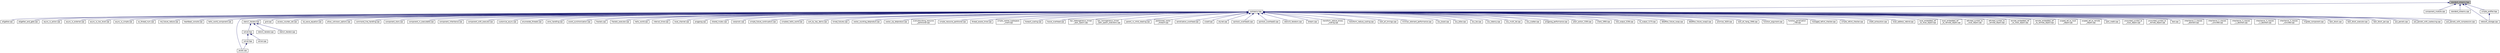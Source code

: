 digraph "standard_streams.hpp"
{
  edge [fontname="Helvetica",fontsize="10",labelfontname="Helvetica",labelfontsize="10"];
  node [fontname="Helvetica",fontsize="10",shape=record];
  Node388 [label="standard_streams.hpp",height=0.2,width=0.4,color="black", fillcolor="grey75", style="filled", fontcolor="black"];
  Node388 -> Node389 [dir="back",color="midnightblue",fontsize="10",style="solid",fontname="Helvetica"];
  Node389 [label="iostreams.hpp",height=0.2,width=0.4,color="black", fillcolor="white", style="filled",URL="$de/d22/iostreams_8hpp.html"];
  Node389 -> Node390 [dir="back",color="midnightblue",fontsize="10",style="solid",fontname="Helvetica"];
  Node390 [label="allgather.cpp",height=0.2,width=0.4,color="black", fillcolor="white", style="filled",URL="$d7/d06/allgather_8cpp.html"];
  Node389 -> Node391 [dir="back",color="midnightblue",fontsize="10",style="solid",fontname="Helvetica"];
  Node391 [label="allgather_and_gate.cpp",height=0.2,width=0.4,color="black", fillcolor="white", style="filled",URL="$d1/d56/allgather__and__gate_8cpp.html"];
  Node389 -> Node392 [dir="back",color="midnightblue",fontsize="10",style="solid",fontname="Helvetica"];
  Node392 [label="async_io_action.cpp",height=0.2,width=0.4,color="black", fillcolor="white", style="filled",URL="$d3/df5/async__io__action_8cpp.html"];
  Node389 -> Node393 [dir="back",color="midnightblue",fontsize="10",style="solid",fontname="Helvetica"];
  Node393 [label="async_io_external.cpp",height=0.2,width=0.4,color="black", fillcolor="white", style="filled",URL="$da/d9a/async__io__external_8cpp.html"];
  Node389 -> Node394 [dir="back",color="midnightblue",fontsize="10",style="solid",fontname="Helvetica"];
  Node394 [label="async_io_low_level.cpp",height=0.2,width=0.4,color="black", fillcolor="white", style="filled",URL="$dc/d10/async__io__low__level_8cpp.html"];
  Node389 -> Node395 [dir="back",color="midnightblue",fontsize="10",style="solid",fontname="Helvetica"];
  Node395 [label="async_io_simple.cpp",height=0.2,width=0.4,color="black", fillcolor="white", style="filled",URL="$da/db7/async__io__simple_8cpp.html"];
  Node389 -> Node396 [dir="back",color="midnightblue",fontsize="10",style="solid",fontname="Helvetica"];
  Node396 [label="os_thread_num.cpp",height=0.2,width=0.4,color="black", fillcolor="white", style="filled",URL="$d2/dfb/os__thread__num_8cpp.html"];
  Node389 -> Node397 [dir="back",color="midnightblue",fontsize="10",style="solid",fontname="Helvetica"];
  Node397 [label="rnd_future_reduce.cpp",height=0.2,width=0.4,color="black", fillcolor="white", style="filled",URL="$d1/db5/rnd__future__reduce_8cpp.html"];
  Node389 -> Node398 [dir="back",color="midnightblue",fontsize="10",style="solid",fontname="Helvetica"];
  Node398 [label="heartbeat_console.cpp",height=0.2,width=0.4,color="black", fillcolor="white", style="filled",URL="$da/de8/heartbeat__console_8cpp.html"];
  Node389 -> Node399 [dir="back",color="midnightblue",fontsize="10",style="solid",fontname="Helvetica"];
  Node399 [label="hello_world_component.cpp",height=0.2,width=0.4,color="black", fillcolor="white", style="filled",URL="$d8/daa/hello__world__component_8cpp.html"];
  Node389 -> Node400 [dir="back",color="midnightblue",fontsize="10",style="solid",fontname="Helvetica"];
  Node400 [label="jacobi.cpp",height=0.2,width=0.4,color="black", fillcolor="white", style="filled",URL="$d2/d27/jacobi_8cpp.html"];
  Node389 -> Node401 [dir="back",color="midnightblue",fontsize="10",style="solid",fontname="Helvetica"];
  Node401 [label="stencil_iterator.hpp",height=0.2,width=0.4,color="black", fillcolor="white", style="filled",URL="$dc/d5c/server_2stencil__iterator_8hpp.html"];
  Node401 -> Node402 [dir="back",color="midnightblue",fontsize="10",style="solid",fontname="Helvetica"];
  Node402 [label="solver.hpp",height=0.2,width=0.4,color="black", fillcolor="white", style="filled",URL="$db/d9a/server_2solver_8hpp.html"];
  Node402 -> Node403 [dir="back",color="midnightblue",fontsize="10",style="solid",fontname="Helvetica"];
  Node403 [label="solver.hpp",height=0.2,width=0.4,color="black", fillcolor="white", style="filled",URL="$d2/d1c/solver_8hpp.html"];
  Node403 -> Node400 [dir="back",color="midnightblue",fontsize="10",style="solid",fontname="Helvetica"];
  Node402 -> Node404 [dir="back",color="midnightblue",fontsize="10",style="solid",fontname="Helvetica"];
  Node404 [label="solver.cpp",height=0.2,width=0.4,color="black", fillcolor="white", style="filled",URL="$d6/d94/solver_8cpp.html"];
  Node401 -> Node405 [dir="back",color="midnightblue",fontsize="10",style="solid",fontname="Helvetica"];
  Node405 [label="stencil_iterator.cpp",height=0.2,width=0.4,color="black", fillcolor="white", style="filled",URL="$d6/de1/server_2stencil__iterator_8cpp.html"];
  Node401 -> Node406 [dir="back",color="midnightblue",fontsize="10",style="solid",fontname="Helvetica"];
  Node406 [label="stencil_iterator.cpp",height=0.2,width=0.4,color="black", fillcolor="white", style="filled",URL="$d7/d71/stencil__iterator_8cpp.html"];
  Node389 -> Node407 [dir="back",color="midnightblue",fontsize="10",style="solid",fontname="Helvetica"];
  Node407 [label="grid.cpp",height=0.2,width=0.4,color="black", fillcolor="white", style="filled",URL="$d6/d1b/jacobi__component_2grid_8cpp.html"];
  Node389 -> Node408 [dir="back",color="midnightblue",fontsize="10",style="solid",fontname="Helvetica"];
  Node408 [label="access_counter_set.cpp",height=0.2,width=0.4,color="black", fillcolor="white", style="filled",URL="$dc/d52/access__counter__set_8cpp.html"];
  Node389 -> Node409 [dir="back",color="midnightblue",fontsize="10",style="solid",fontname="Helvetica"];
  Node409 [label="1d_wave_equation.cpp",height=0.2,width=0.4,color="black", fillcolor="white", style="filled",URL="$da/dab/1d__wave__equation_8cpp.html"];
  Node389 -> Node410 [dir="back",color="midnightblue",fontsize="10",style="solid",fontname="Helvetica"];
  Node410 [label="allow_unknown_options.cpp",height=0.2,width=0.4,color="black", fillcolor="white", style="filled",URL="$d9/dc9/allow__unknown__options_8cpp.html"];
  Node389 -> Node411 [dir="back",color="midnightblue",fontsize="10",style="solid",fontname="Helvetica"];
  Node411 [label="command_line_handling.cpp",height=0.2,width=0.4,color="black", fillcolor="white", style="filled",URL="$d4/d05/examples_2quickstart_2command__line__handling_8cpp.html"];
  Node389 -> Node412 [dir="back",color="midnightblue",fontsize="10",style="solid",fontname="Helvetica"];
  Node412 [label="component_ctors.cpp",height=0.2,width=0.4,color="black", fillcolor="white", style="filled",URL="$d3/d2a/component__ctors_8cpp.html"];
  Node389 -> Node413 [dir="back",color="midnightblue",fontsize="10",style="solid",fontname="Helvetica"];
  Node413 [label="component_in_executable.cpp",height=0.2,width=0.4,color="black", fillcolor="white", style="filled",URL="$d8/d4b/component__in__executable_8cpp.html"];
  Node389 -> Node414 [dir="back",color="midnightblue",fontsize="10",style="solid",fontname="Helvetica"];
  Node414 [label="component_inheritance.cpp",height=0.2,width=0.4,color="black", fillcolor="white", style="filled",URL="$d8/d55/component__inheritance_8cpp.html"];
  Node389 -> Node415 [dir="back",color="midnightblue",fontsize="10",style="solid",fontname="Helvetica"];
  Node415 [label="component_with_executor.cpp",height=0.2,width=0.4,color="black", fillcolor="white", style="filled",URL="$d4/d20/component__with__executor_8cpp.html"];
  Node389 -> Node416 [dir="back",color="midnightblue",fontsize="10",style="solid",fontname="Helvetica"];
  Node416 [label="customize_async.cpp",height=0.2,width=0.4,color="black", fillcolor="white", style="filled",URL="$d0/d82/customize__async_8cpp.html"];
  Node389 -> Node417 [dir="back",color="midnightblue",fontsize="10",style="solid",fontname="Helvetica"];
  Node417 [label="enumerate_threads.cpp",height=0.2,width=0.4,color="black", fillcolor="white", style="filled",URL="$d3/dd4/enumerate__threads_8cpp.html"];
  Node389 -> Node418 [dir="back",color="midnightblue",fontsize="10",style="solid",fontname="Helvetica"];
  Node418 [label="error_handling.cpp",height=0.2,width=0.4,color="black", fillcolor="white", style="filled",URL="$d9/d96/error__handling_8cpp.html"];
  Node389 -> Node419 [dir="back",color="midnightblue",fontsize="10",style="solid",fontname="Helvetica"];
  Node419 [label="event_synchronization.cpp",height=0.2,width=0.4,color="black", fillcolor="white", style="filled",URL="$d0/d35/event__synchronization_8cpp.html"];
  Node389 -> Node420 [dir="back",color="midnightblue",fontsize="10",style="solid",fontname="Helvetica"];
  Node420 [label="fractals.cpp",height=0.2,width=0.4,color="black", fillcolor="white", style="filled",URL="$d8/d58/fractals_8cpp.html"];
  Node389 -> Node421 [dir="back",color="midnightblue",fontsize="10",style="solid",fontname="Helvetica"];
  Node421 [label="fractals_executor.cpp",height=0.2,width=0.4,color="black", fillcolor="white", style="filled",URL="$d9/da9/fractals__executor_8cpp.html"];
  Node389 -> Node422 [dir="back",color="midnightblue",fontsize="10",style="solid",fontname="Helvetica"];
  Node422 [label="hello_world.cpp",height=0.2,width=0.4,color="black", fillcolor="white", style="filled",URL="$d0/d67/hello__world_8cpp.html"];
  Node389 -> Node423 [dir="back",color="midnightblue",fontsize="10",style="solid",fontname="Helvetica"];
  Node423 [label="interval_timer.cpp",height=0.2,width=0.4,color="black", fillcolor="white", style="filled",URL="$de/df1/examples_2quickstart_2interval__timer_8cpp.html"];
  Node389 -> Node424 [dir="back",color="midnightblue",fontsize="10",style="solid",fontname="Helvetica"];
  Node424 [label="local_channel.cpp",height=0.2,width=0.4,color="black", fillcolor="white", style="filled",URL="$d0/d3e/local__channel_8cpp.html"];
  Node389 -> Node425 [dir="back",color="midnightblue",fontsize="10",style="solid",fontname="Helvetica"];
  Node425 [label="pingpong.cpp",height=0.2,width=0.4,color="black", fillcolor="white", style="filled",URL="$dd/d4d/pingpong_8cpp.html"];
  Node389 -> Node426 [dir="back",color="midnightblue",fontsize="10",style="solid",fontname="Helvetica"];
  Node426 [label="shared_mutex.cpp",height=0.2,width=0.4,color="black", fillcolor="white", style="filled",URL="$da/d0b/shared__mutex_8cpp.html"];
  Node389 -> Node427 [dir="back",color="midnightblue",fontsize="10",style="solid",fontname="Helvetica"];
  Node427 [label="sierpinski.cpp",height=0.2,width=0.4,color="black", fillcolor="white", style="filled",URL="$d3/d7e/sierpinski_8cpp.html"];
  Node389 -> Node428 [dir="back",color="midnightblue",fontsize="10",style="solid",fontname="Helvetica"];
  Node428 [label="simple_future_continuation.cpp",height=0.2,width=0.4,color="black", fillcolor="white", style="filled",URL="$d8/d3c/simple__future__continuation_8cpp.html"];
  Node389 -> Node429 [dir="back",color="midnightblue",fontsize="10",style="solid",fontname="Helvetica"];
  Node429 [label="simplest_hello_world.cpp",height=0.2,width=0.4,color="black", fillcolor="white", style="filled",URL="$d7/ddc/simplest__hello__world_8cpp.html"];
  Node389 -> Node430 [dir="back",color="midnightblue",fontsize="10",style="solid",fontname="Helvetica"];
  Node430 [label="sort_by_key_demo.cpp",height=0.2,width=0.4,color="black", fillcolor="white", style="filled",URL="$da/d20/sort__by__key__demo_8cpp.html"];
  Node389 -> Node431 [dir="back",color="midnightblue",fontsize="10",style="solid",fontname="Helvetica"];
  Node431 [label="timed_futures.cpp",height=0.2,width=0.4,color="black", fillcolor="white", style="filled",URL="$d6/d8d/timed__futures_8cpp.html"];
  Node389 -> Node432 [dir="back",color="midnightblue",fontsize="10",style="solid",fontname="Helvetica"];
  Node432 [label="vector_counting_dotproduct.cpp",height=0.2,width=0.4,color="black", fillcolor="white", style="filled",URL="$df/de9/vector__counting__dotproduct_8cpp.html"];
  Node389 -> Node433 [dir="back",color="midnightblue",fontsize="10",style="solid",fontname="Helvetica"];
  Node433 [label="vector_zip_dotproduct.cpp",height=0.2,width=0.4,color="black", fillcolor="white", style="filled",URL="$dc/d18/vector__zip__dotproduct_8cpp.html"];
  Node389 -> Node434 [dir="back",color="midnightblue",fontsize="10",style="solid",fontname="Helvetica"];
  Node434 [label="oversubscribing_resource\l_partitioner.cpp",height=0.2,width=0.4,color="black", fillcolor="white", style="filled",URL="$dd/dee/oversubscribing__resource__partitioner_8cpp.html"];
  Node389 -> Node435 [dir="back",color="midnightblue",fontsize="10",style="solid",fontname="Helvetica"];
  Node435 [label="simple_resource_partitioner.cpp",height=0.2,width=0.4,color="black", fillcolor="white", style="filled",URL="$d5/df9/simple__resource__partitioner_8cpp.html"];
  Node389 -> Node436 [dir="back",color="midnightblue",fontsize="10",style="solid",fontname="Helvetica"];
  Node436 [label="thread_aware_timer.cpp",height=0.2,width=0.4,color="black", fillcolor="white", style="filled",URL="$df/d11/examples_2thread__aware__timer_2thread__aware__timer_8cpp.html"];
  Node389 -> Node437 [dir="back",color="midnightblue",fontsize="10",style="solid",fontname="Helvetica"];
  Node437 [label="simple_central_tuplespace\l_client.cpp",height=0.2,width=0.4,color="black", fillcolor="white", style="filled",URL="$d1/d7b/simple__central__tuplespace__client_8cpp.html"];
  Node389 -> Node438 [dir="back",color="midnightblue",fontsize="10",style="solid",fontname="Helvetica"];
  Node438 [label="foreach_scaling.cpp",height=0.2,width=0.4,color="black", fillcolor="white", style="filled",URL="$d4/d94/foreach__scaling_8cpp.html"];
  Node389 -> Node439 [dir="back",color="midnightblue",fontsize="10",style="solid",fontname="Helvetica"];
  Node439 [label="future_overhead.cpp",height=0.2,width=0.4,color="black", fillcolor="white", style="filled",URL="$d3/d79/future__overhead_8cpp.html"];
  Node389 -> Node440 [dir="back",color="midnightblue",fontsize="10",style="solid",fontname="Helvetica"];
  Node440 [label="hpx_heterogeneous_timed\l_task_spawn.cpp",height=0.2,width=0.4,color="black", fillcolor="white", style="filled",URL="$dd/d27/hpx__heterogeneous__timed__task__spawn_8cpp.html"];
  Node389 -> Node441 [dir="back",color="midnightblue",fontsize="10",style="solid",fontname="Helvetica"];
  Node441 [label="hpx_homogeneous_timed\l_task_spawn_executors.cpp",height=0.2,width=0.4,color="black", fillcolor="white", style="filled",URL="$d1/d3b/hpx__homogeneous__timed__task__spawn__executors_8cpp.html"];
  Node389 -> Node442 [dir="back",color="midnightblue",fontsize="10",style="solid",fontname="Helvetica"];
  Node442 [label="parent_vs_child_stealing.cpp",height=0.2,width=0.4,color="black", fillcolor="white", style="filled",URL="$d2/d07/parent__vs__child__stealing_8cpp.html"];
  Node389 -> Node443 [dir="back",color="midnightblue",fontsize="10",style="solid",fontname="Helvetica"];
  Node443 [label="partitioned_vector\l_foreach.cpp",height=0.2,width=0.4,color="black", fillcolor="white", style="filled",URL="$df/d5f/partitioned__vector__foreach_8cpp.html"];
  Node389 -> Node444 [dir="back",color="midnightblue",fontsize="10",style="solid",fontname="Helvetica"];
  Node444 [label="serialization_overhead.cpp",height=0.2,width=0.4,color="black", fillcolor="white", style="filled",URL="$d3/df8/serialization__overhead_8cpp.html"];
  Node389 -> Node445 [dir="back",color="midnightblue",fontsize="10",style="solid",fontname="Helvetica"];
  Node445 [label="sizeof.cpp",height=0.2,width=0.4,color="black", fillcolor="white", style="filled",URL="$d3/d0f/sizeof_8cpp.html"];
  Node389 -> Node446 [dir="back",color="midnightblue",fontsize="10",style="solid",fontname="Helvetica"];
  Node446 [label="skynet.cpp",height=0.2,width=0.4,color="black", fillcolor="white", style="filled",URL="$d0/dc3/skynet_8cpp.html"];
  Node389 -> Node447 [dir="back",color="midnightblue",fontsize="10",style="solid",fontname="Helvetica"];
  Node447 [label="spinlock_overhead1.cpp",height=0.2,width=0.4,color="black", fillcolor="white", style="filled",URL="$d0/d32/spinlock__overhead1_8cpp.html"];
  Node389 -> Node448 [dir="back",color="midnightblue",fontsize="10",style="solid",fontname="Helvetica"];
  Node448 [label="spinlock_overhead2.cpp",height=0.2,width=0.4,color="black", fillcolor="white", style="filled",URL="$de/d55/spinlock__overhead2_8cpp.html"];
  Node389 -> Node449 [dir="back",color="midnightblue",fontsize="10",style="solid",fontname="Helvetica"];
  Node449 [label="stencil3_iterators.cpp",height=0.2,width=0.4,color="black", fillcolor="white", style="filled",URL="$db/d9e/stencil3__iterators_8cpp.html"];
  Node389 -> Node450 [dir="back",color="midnightblue",fontsize="10",style="solid",fontname="Helvetica"];
  Node450 [label="stream.cpp",height=0.2,width=0.4,color="black", fillcolor="white", style="filled",URL="$da/d5f/stream_8cpp.html"];
  Node389 -> Node451 [dir="back",color="midnightblue",fontsize="10",style="solid",fontname="Helvetica"];
  Node451 [label="transform_reduce_binary\l_scaling.cpp",height=0.2,width=0.4,color="black", fillcolor="white", style="filled",URL="$d1/dae/transform__reduce__binary__scaling_8cpp.html"];
  Node389 -> Node452 [dir="back",color="midnightblue",fontsize="10",style="solid",fontname="Helvetica"];
  Node452 [label="transform_reduce_scaling.cpp",height=0.2,width=0.4,color="black", fillcolor="white", style="filled",URL="$db/d2a/transform__reduce__scaling_8cpp.html"];
  Node389 -> Node453 [dir="back",color="midnightblue",fontsize="10",style="solid",fontname="Helvetica"];
  Node453 [label="wait_all_timings.cpp",height=0.2,width=0.4,color="black", fillcolor="white", style="filled",URL="$d5/da1/wait__all__timings_8cpp.html"];
  Node389 -> Node454 [dir="back",color="midnightblue",fontsize="10",style="solid",fontname="Helvetica"];
  Node454 [label="minmax_element_performance.cpp",height=0.2,width=0.4,color="black", fillcolor="white", style="filled",URL="$d9/d93/minmax__element__performance_8cpp.html"];
  Node389 -> Node455 [dir="back",color="midnightblue",fontsize="10",style="solid",fontname="Helvetica"];
  Node455 [label="osu_bcast.cpp",height=0.2,width=0.4,color="black", fillcolor="white", style="filled",URL="$d3/dca/osu__bcast_8cpp.html"];
  Node389 -> Node456 [dir="back",color="midnightblue",fontsize="10",style="solid",fontname="Helvetica"];
  Node456 [label="osu_bibw.cpp",height=0.2,width=0.4,color="black", fillcolor="white", style="filled",URL="$d2/d04/osu__bibw_8cpp.html"];
  Node389 -> Node457 [dir="back",color="midnightblue",fontsize="10",style="solid",fontname="Helvetica"];
  Node457 [label="osu_bw.cpp",height=0.2,width=0.4,color="black", fillcolor="white", style="filled",URL="$d4/d20/osu__bw_8cpp.html"];
  Node389 -> Node458 [dir="back",color="midnightblue",fontsize="10",style="solid",fontname="Helvetica"];
  Node458 [label="osu_latency.cpp",height=0.2,width=0.4,color="black", fillcolor="white", style="filled",URL="$df/d58/osu__latency_8cpp.html"];
  Node389 -> Node459 [dir="back",color="midnightblue",fontsize="10",style="solid",fontname="Helvetica"];
  Node459 [label="osu_multi_lat.cpp",height=0.2,width=0.4,color="black", fillcolor="white", style="filled",URL="$d7/d91/osu__multi__lat_8cpp.html"];
  Node389 -> Node460 [dir="back",color="midnightblue",fontsize="10",style="solid",fontname="Helvetica"];
  Node460 [label="osu_scatter.cpp",height=0.2,width=0.4,color="black", fillcolor="white", style="filled",URL="$d4/d4c/osu__scatter_8cpp.html"];
  Node389 -> Node461 [dir="back",color="midnightblue",fontsize="10",style="solid",fontname="Helvetica"];
  Node461 [label="pingpong_performance.cpp",height=0.2,width=0.4,color="black", fillcolor="white", style="filled",URL="$de/d03/pingpong__performance_8cpp.html"];
  Node389 -> Node462 [dir="back",color="midnightblue",fontsize="10",style="solid",fontname="Helvetica"];
  Node462 [label="plain_action_1330.cpp",height=0.2,width=0.4,color="black", fillcolor="white", style="filled",URL="$d4/def/plain__action__1330_8cpp.html"];
  Node389 -> Node463 [dir="back",color="midnightblue",fontsize="10",style="solid",fontname="Helvetica"];
  Node463 [label="client_1950.cpp",height=0.2,width=0.4,color="black", fillcolor="white", style="filled",URL="$d0/d79/client__1950_8cpp.html"];
  Node389 -> Node464 [dir="back",color="midnightblue",fontsize="10",style="solid",fontname="Helvetica"];
  Node464 [label="lost_output_2236.cpp",height=0.2,width=0.4,color="black", fillcolor="white", style="filled",URL="$db/dd0/lost__output__2236_8cpp.html"];
  Node389 -> Node465 [dir="back",color="midnightblue",fontsize="10",style="solid",fontname="Helvetica"];
  Node465 [label="no_output_1173.cpp",height=0.2,width=0.4,color="black", fillcolor="white", style="filled",URL="$de/d67/no__output__1173_8cpp.html"];
  Node389 -> Node466 [dir="back",color="midnightblue",fontsize="10",style="solid",fontname="Helvetica"];
  Node466 [label="dataflow_future_swap.cpp",height=0.2,width=0.4,color="black", fillcolor="white", style="filled",URL="$dc/d8c/dataflow__future__swap_8cpp.html"];
  Node389 -> Node467 [dir="back",color="midnightblue",fontsize="10",style="solid",fontname="Helvetica"];
  Node467 [label="dataflow_future_swap2.cpp",height=0.2,width=0.4,color="black", fillcolor="white", style="filled",URL="$d1/db3/dataflow__future__swap2_8cpp.html"];
  Node389 -> Node468 [dir="back",color="midnightblue",fontsize="10",style="solid",fontname="Helvetica"];
  Node468 [label="promise_1620.cpp",height=0.2,width=0.4,color="black", fillcolor="white", style="filled",URL="$d2/d67/promise__1620_8cpp.html"];
  Node389 -> Node469 [dir="back",color="midnightblue",fontsize="10",style="solid",fontname="Helvetica"];
  Node469 [label="wait_all_hang_1946.cpp",height=0.2,width=0.4,color="black", fillcolor="white", style="filled",URL="$d5/d69/wait__all__hang__1946_8cpp.html"];
  Node389 -> Node470 [dir="back",color="midnightblue",fontsize="10",style="solid",fontname="Helvetica"];
  Node470 [label="function_argument.cpp",height=0.2,width=0.4,color="black", fillcolor="white", style="filled",URL="$db/da3/function__argument_8cpp.html"];
  Node389 -> Node471 [dir="back",color="midnightblue",fontsize="10",style="solid",fontname="Helvetica"];
  Node471 [label="function_serialization\l_728.cpp",height=0.2,width=0.4,color="black", fillcolor="white", style="filled",URL="$d8/db1/function__serialization__728_8cpp.html"];
  Node389 -> Node472 [dir="back",color="midnightblue",fontsize="10",style="solid",fontname="Helvetica"];
  Node472 [label="managed_refcnt_checker.cpp",height=0.2,width=0.4,color="black", fillcolor="white", style="filled",URL="$d7/d11/server_2managed__refcnt__checker_8cpp.html"];
  Node389 -> Node473 [dir="back",color="midnightblue",fontsize="10",style="solid",fontname="Helvetica"];
  Node473 [label="simple_refcnt_checker.cpp",height=0.2,width=0.4,color="black", fillcolor="white", style="filled",URL="$d7/d14/server_2simple__refcnt__checker_8cpp.html"];
  Node389 -> Node474 [dir="back",color="midnightblue",fontsize="10",style="solid",fontname="Helvetica"];
  Node474 [label="credit_exhaustion.cpp",height=0.2,width=0.4,color="black", fillcolor="white", style="filled",URL="$d6/d80/credit__exhaustion_8cpp.html"];
  Node389 -> Node475 [dir="back",color="midnightblue",fontsize="10",style="solid",fontname="Helvetica"];
  Node475 [label="local_address_rebind.cpp",height=0.2,width=0.4,color="black", fillcolor="white", style="filled",URL="$d1/d4f/local__address__rebind_8cpp.html"];
  Node389 -> Node476 [dir="back",color="midnightblue",fontsize="10",style="solid",fontname="Helvetica"];
  Node476 [label="local_embedded_ref\l_to_local_object.cpp",height=0.2,width=0.4,color="black", fillcolor="white", style="filled",URL="$d6/d54/local__embedded__ref__to__local__object_8cpp.html"];
  Node389 -> Node477 [dir="back",color="midnightblue",fontsize="10",style="solid",fontname="Helvetica"];
  Node477 [label="local_embedded_ref\l_to_remote_object.cpp",height=0.2,width=0.4,color="black", fillcolor="white", style="filled",URL="$d6/d34/local__embedded__ref__to__remote__object_8cpp.html"];
  Node389 -> Node478 [dir="back",color="midnightblue",fontsize="10",style="solid",fontname="Helvetica"];
  Node478 [label="refcnted_symbol_to\l_local_object.cpp",height=0.2,width=0.4,color="black", fillcolor="white", style="filled",URL="$d9/deb/refcnted__symbol__to__local__object_8cpp.html"];
  Node389 -> Node479 [dir="back",color="midnightblue",fontsize="10",style="solid",fontname="Helvetica"];
  Node479 [label="refcnted_symbol_to\l_remote_object.cpp",height=0.2,width=0.4,color="black", fillcolor="white", style="filled",URL="$dd/d20/refcnted__symbol__to__remote__object_8cpp.html"];
  Node389 -> Node480 [dir="back",color="midnightblue",fontsize="10",style="solid",fontname="Helvetica"];
  Node480 [label="remote_embedded_ref\l_to_local_object.cpp",height=0.2,width=0.4,color="black", fillcolor="white", style="filled",URL="$d4/ded/remote__embedded__ref__to__local__object_8cpp.html"];
  Node389 -> Node481 [dir="back",color="midnightblue",fontsize="10",style="solid",fontname="Helvetica"];
  Node481 [label="remote_embedded_ref\l_to_remote_object.cpp",height=0.2,width=0.4,color="black", fillcolor="white", style="filled",URL="$dc/dca/remote__embedded__ref__to__remote__object_8cpp.html"];
  Node389 -> Node482 [dir="back",color="midnightblue",fontsize="10",style="solid",fontname="Helvetica"];
  Node482 [label="scoped_ref_to_local\l_object.cpp",height=0.2,width=0.4,color="black", fillcolor="white", style="filled",URL="$d6/da4/scoped__ref__to__local__object_8cpp.html"];
  Node389 -> Node483 [dir="back",color="midnightblue",fontsize="10",style="solid",fontname="Helvetica"];
  Node483 [label="scoped_ref_to_remote\l_object.cpp",height=0.2,width=0.4,color="black", fillcolor="white", style="filled",URL="$de/d85/scoped__ref__to__remote__object_8cpp.html"];
  Node389 -> Node484 [dir="back",color="midnightblue",fontsize="10",style="solid",fontname="Helvetica"];
  Node484 [label="split_credit.cpp",height=0.2,width=0.4,color="black", fillcolor="white", style="filled",URL="$dc/d1c/split__credit_8cpp.html"];
  Node389 -> Node485 [dir="back",color="midnightblue",fontsize="10",style="solid",fontname="Helvetica"];
  Node485 [label="uncounted_symbol_to\l_local_object.cpp",height=0.2,width=0.4,color="black", fillcolor="white", style="filled",URL="$de/d5f/uncounted__symbol__to__local__object_8cpp.html"];
  Node389 -> Node486 [dir="back",color="midnightblue",fontsize="10",style="solid",fontname="Helvetica"];
  Node486 [label="uncounted_symbol_to\l_remote_object.cpp",height=0.2,width=0.4,color="black", fillcolor="white", style="filled",URL="$d5/d86/uncounted__symbol__to__remote__object_8cpp.html"];
  Node389 -> Node487 [dir="back",color="midnightblue",fontsize="10",style="solid",fontname="Helvetica"];
  Node487 [label="test.cpp",height=0.2,width=0.4,color="black", fillcolor="white", style="filled",URL="$df/dac/test_8cpp.html"];
  Node389 -> Node488 [dir="back",color="midnightblue",fontsize="10",style="solid",fontname="Helvetica"];
  Node488 [label="inheritance_2_classes\l_abstract.cpp",height=0.2,width=0.4,color="black", fillcolor="white", style="filled",URL="$dd/d8e/inheritance__2__classes__abstract_8cpp.html"];
  Node389 -> Node489 [dir="back",color="midnightblue",fontsize="10",style="solid",fontname="Helvetica"];
  Node489 [label="inheritance_2_classes\l_concrete.cpp",height=0.2,width=0.4,color="black", fillcolor="white", style="filled",URL="$d8/dc5/inheritance__2__classes__concrete_8cpp.html"];
  Node389 -> Node490 [dir="back",color="midnightblue",fontsize="10",style="solid",fontname="Helvetica"];
  Node490 [label="inheritance_3_classes\l_1_abstract.cpp",height=0.2,width=0.4,color="black", fillcolor="white", style="filled",URL="$dc/dfb/inheritance__3__classes__1__abstract_8cpp.html"];
  Node389 -> Node491 [dir="back",color="midnightblue",fontsize="10",style="solid",fontname="Helvetica"];
  Node491 [label="inheritance_3_classes\l_2_abstract.cpp",height=0.2,width=0.4,color="black", fillcolor="white", style="filled",URL="$dd/d34/inheritance__3__classes__2__abstract_8cpp.html"];
  Node389 -> Node492 [dir="back",color="midnightblue",fontsize="10",style="solid",fontname="Helvetica"];
  Node492 [label="inheritance_3_classes\l_concrete.cpp",height=0.2,width=0.4,color="black", fillcolor="white", style="filled",URL="$de/d09/inheritance__3__classes__concrete_8cpp.html"];
  Node389 -> Node493 [dir="back",color="midnightblue",fontsize="10",style="solid",fontname="Helvetica"];
  Node493 [label="migrate_component.cpp",height=0.2,width=0.4,color="black", fillcolor="white", style="filled",URL="$dc/d78/migrate__component_8cpp.html"];
  Node389 -> Node494 [dir="back",color="midnightblue",fontsize="10",style="solid",fontname="Helvetica"];
  Node494 [label="task_block.cpp",height=0.2,width=0.4,color="black", fillcolor="white", style="filled",URL="$d8/d7d/task__block_8cpp.html"];
  Node389 -> Node495 [dir="back",color="midnightblue",fontsize="10",style="solid",fontname="Helvetica"];
  Node495 [label="task_block_executor.cpp",height=0.2,width=0.4,color="black", fillcolor="white", style="filled",URL="$d7/df6/task__block__executor_8cpp.html"];
  Node389 -> Node496 [dir="back",color="midnightblue",fontsize="10",style="solid",fontname="Helvetica"];
  Node496 [label="task_block_par.cpp",height=0.2,width=0.4,color="black", fillcolor="white", style="filled",URL="$d9/df1/task__block__par_8cpp.html"];
  Node389 -> Node497 [dir="back",color="midnightblue",fontsize="10",style="solid",fontname="Helvetica"];
  Node497 [label="put_parcels.cpp",height=0.2,width=0.4,color="black", fillcolor="white", style="filled",URL="$df/d23/put__parcels_8cpp.html"];
  Node389 -> Node498 [dir="back",color="midnightblue",fontsize="10",style="solid",fontname="Helvetica"];
  Node498 [label="put_parcels_with_coalescing.cpp",height=0.2,width=0.4,color="black", fillcolor="white", style="filled",URL="$d6/dca/put__parcels__with__coalescing_8cpp.html"];
  Node389 -> Node499 [dir="back",color="midnightblue",fontsize="10",style="solid",fontname="Helvetica"];
  Node499 [label="put_parcels_with_compression.cpp",height=0.2,width=0.4,color="black", fillcolor="white", style="filled",URL="$df/d62/put__parcels__with__compression_8cpp.html"];
  Node388 -> Node500 [dir="back",color="midnightblue",fontsize="10",style="solid",fontname="Helvetica"];
  Node500 [label="component_module.cpp",height=0.2,width=0.4,color="black", fillcolor="white", style="filled",URL="$da/d41/iostreams_2component__module_8cpp.html"];
  Node388 -> Node501 [dir="back",color="midnightblue",fontsize="10",style="solid",fontname="Helvetica"];
  Node501 [label="standard_streams.cpp",height=0.2,width=0.4,color="black", fillcolor="white", style="filled",URL="$da/d60/standard__streams_8cpp.html"];
  Node388 -> Node502 [dir="back",color="midnightblue",fontsize="10",style="solid",fontname="Helvetica"];
  Node502 [label="network_storage.cpp",height=0.2,width=0.4,color="black", fillcolor="white", style="filled",URL="$db/daa/network__storage_8cpp.html"];
  Node388 -> Node503 [dir="back",color="midnightblue",fontsize="10",style="solid",fontname="Helvetica"];
  Node503 [label="simple_profiler.hpp",height=0.2,width=0.4,color="black", fillcolor="white", style="filled",URL="$d8/d02/simple__profiler_8hpp.html"];
  Node503 -> Node502 [dir="back",color="midnightblue",fontsize="10",style="solid",fontname="Helvetica"];
}
